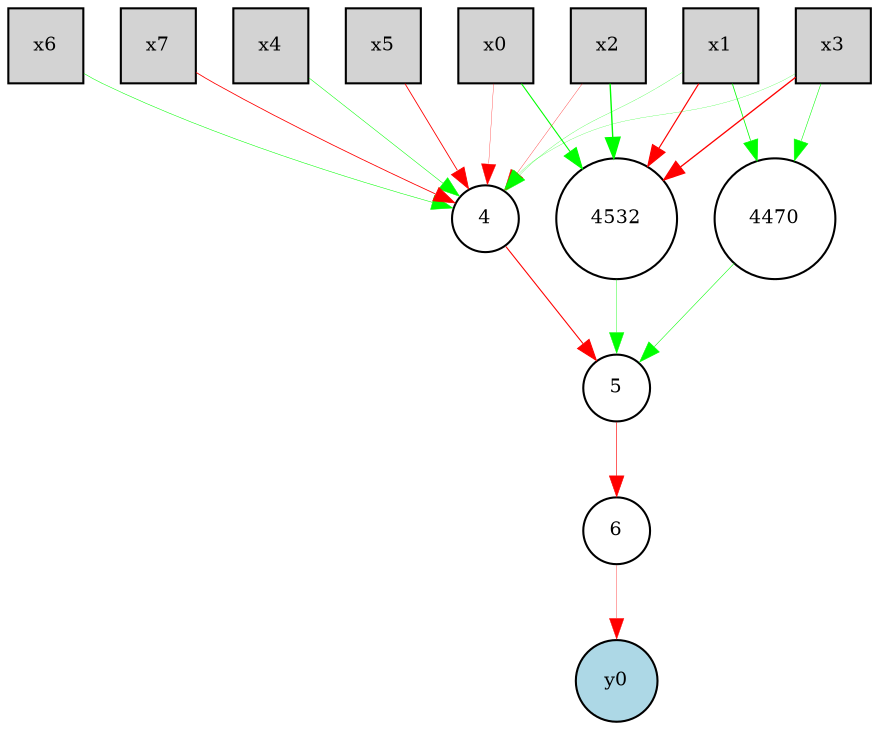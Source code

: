 digraph {
	node [fontsize=9 height=0.1 shape=circle width=0.1]
	x0 [fillcolor=lightgray height=0.5 shape=box style=filled width=0.5]
	x1 [fillcolor=lightgray height=0.5 shape=box style=filled width=0.5]
	x2 [fillcolor=lightgray height=0.5 shape=box style=filled width=0.5]
	x3 [fillcolor=lightgray height=0.5 shape=box style=filled width=0.5]
	x4 [fillcolor=lightgray height=0.5 shape=box style=filled width=0.5]
	x5 [fillcolor=lightgray height=0.5 shape=box style=filled width=0.5]
	x6 [fillcolor=lightgray height=0.5 shape=box style=filled width=0.5]
	x7 [fillcolor=lightgray height=0.5 shape=box style=filled width=0.5]
	y0 [fillcolor=lightblue style=filled]
	4 [fillcolor=white style=filled]
	5 [fillcolor=white style=filled]
	6 [fillcolor=white style=filled]
	4532 [fillcolor=white style=filled]
	4470 [fillcolor=white style=filled]
	4 -> 5 [color=red penwidth=0.5160265181960907 style=solid]
	x6 -> 4 [color=green penwidth=0.24875770688945464 style=solid]
	x2 -> 4 [color=red penwidth=0.15321388256584004 style=solid]
	x5 -> 4 [color=red penwidth=0.41599221143804155 style=solid]
	x1 -> 4 [color=green penwidth=0.12605829415769954 style=solid]
	5 -> 6 [color=red penwidth=0.3034035681417232 style=solid]
	x4 -> 4 [color=green penwidth=0.2485316705135532 style=solid]
	x7 -> 4 [color=red penwidth=0.3924534967602935 style=solid]
	x3 -> 4 [color=green penwidth=0.11431810500840517 style=solid]
	6 -> y0 [color=red penwidth=0.16621213017073866 style=solid]
	x3 -> 4470 [color=green penwidth=0.2587252925394497 style=solid]
	4470 -> 5 [color=green penwidth=0.2611386737149371 style=solid]
	x0 -> 4532 [color=green penwidth=0.5227554480949803 style=solid]
	4532 -> 5 [color=green penwidth=0.19269458901260264 style=solid]
	x1 -> 4532 [color=red penwidth=0.5662834834526643 style=solid]
	x3 -> 4532 [color=red penwidth=0.6335200777451669 style=solid]
	x2 -> 4532 [color=green penwidth=0.6671578354708233 style=solid]
	x1 -> 4470 [color=green penwidth=0.37500443534775374 style=solid]
	x0 -> 4 [color=red penwidth=0.14119559369266488 style=solid]
}
